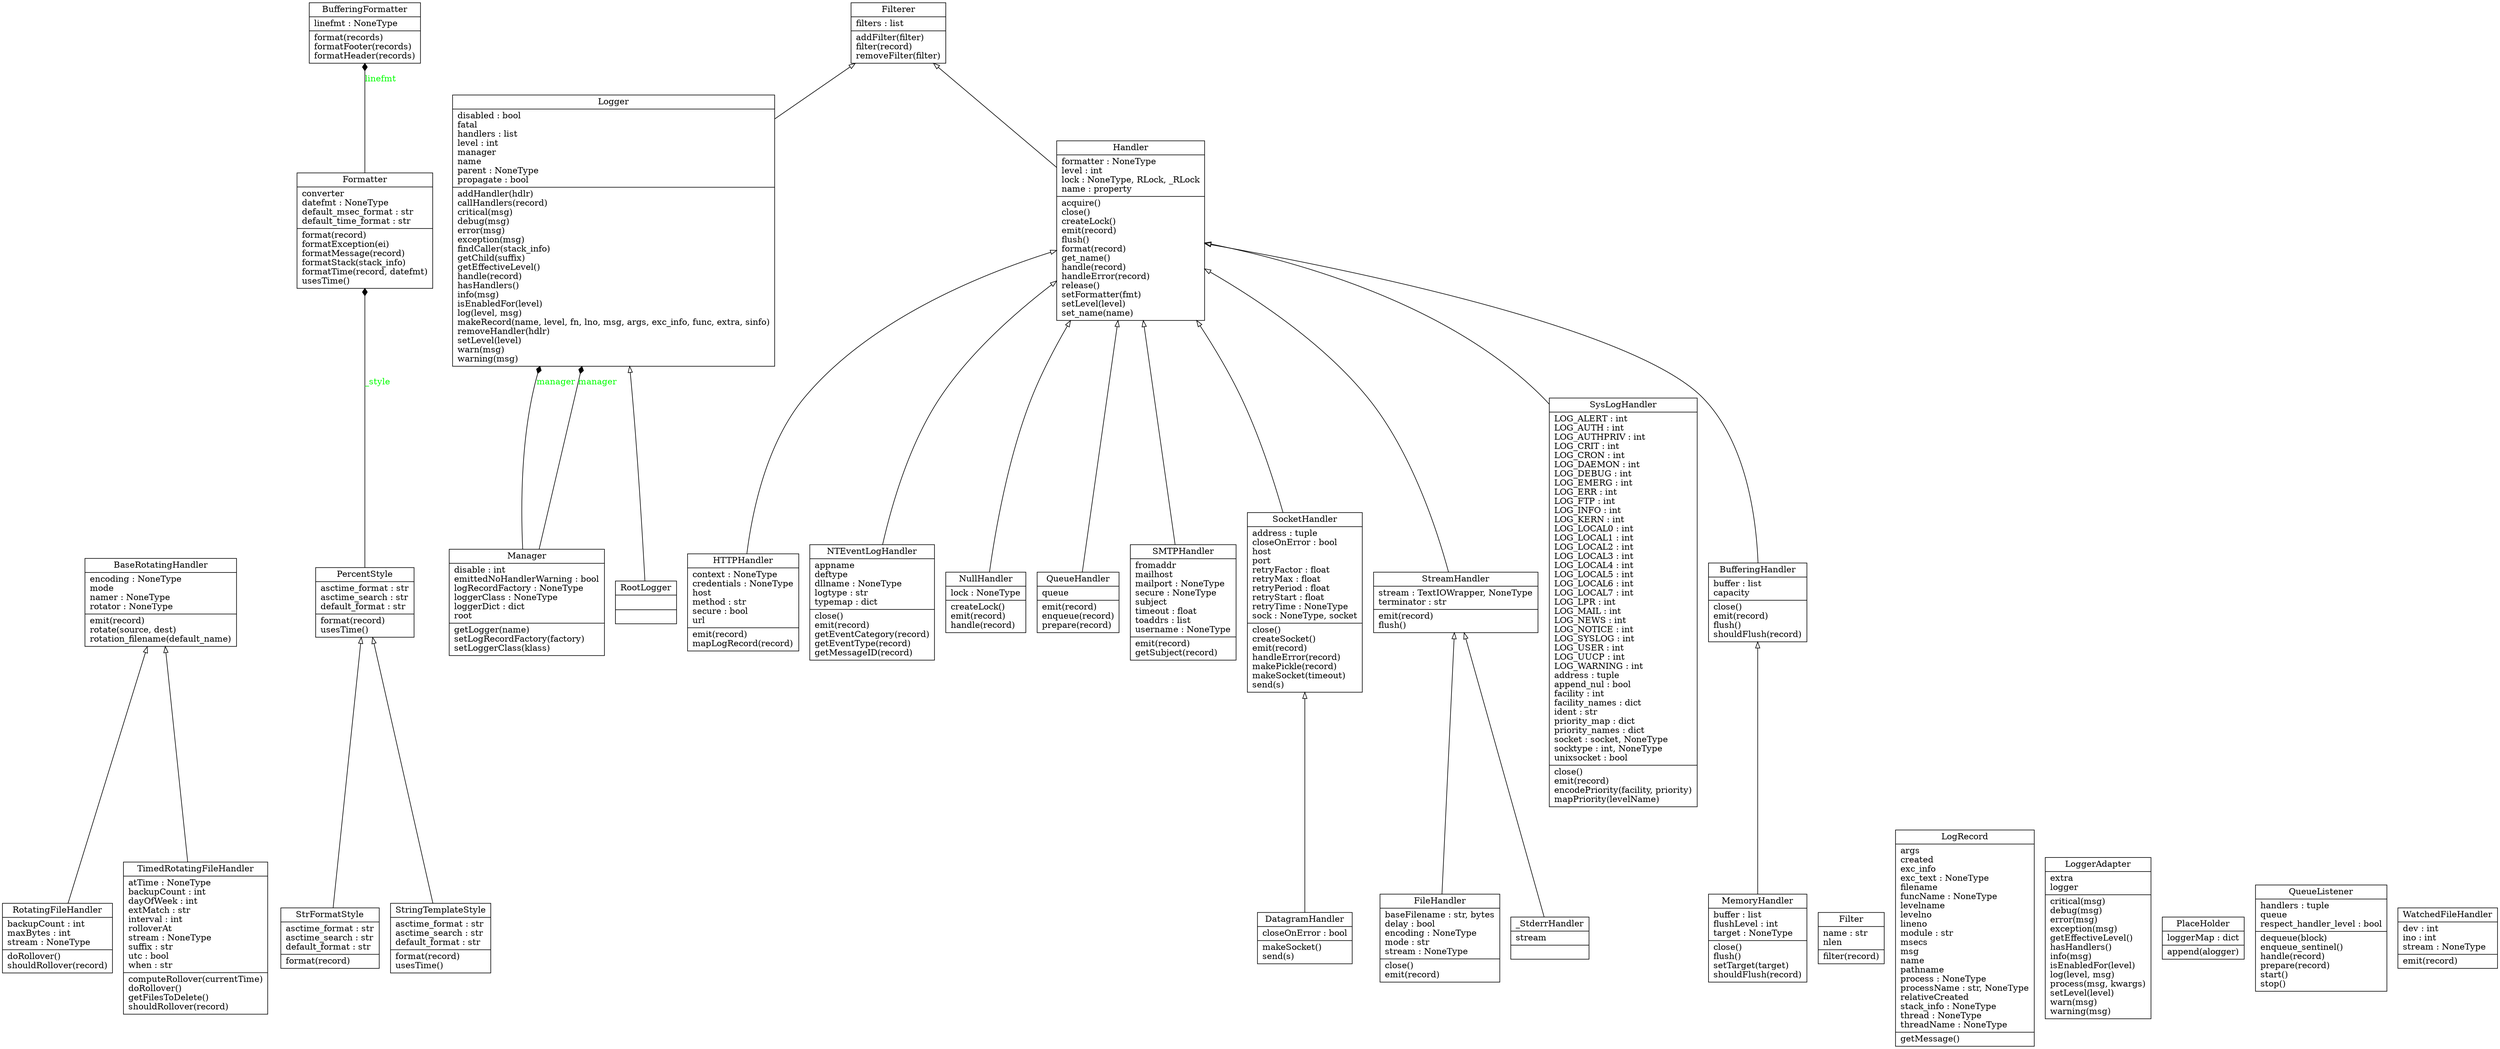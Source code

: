 digraph "classes" {
charset="utf-8"
rankdir=BT
"0" [label="{BaseRotatingHandler|encoding : NoneType\lmode\lnamer : NoneType\lrotator : NoneType\l|emit(record)\lrotate(source, dest)\lrotation_filename(default_name)\l}", shape="record"];
"1" [label="{BufferingFormatter|linefmt : NoneType\l|format(records)\lformatFooter(records)\lformatHeader(records)\l}", shape="record"];
"2" [label="{BufferingHandler|buffer : list\lcapacity\l|close()\lemit(record)\lflush()\lshouldFlush(record)\l}", shape="record"];
"3" [label="{DatagramHandler|closeOnError : bool\l|makeSocket()\lsend(s)\l}", shape="record"];
"4" [label="{FileHandler|baseFilename : str, bytes\ldelay : bool\lencoding : NoneType\lmode : str\lstream : NoneType\l|close()\lemit(record)\l}", shape="record"];
"5" [label="{Filter|name : str\lnlen\l|filter(record)\l}", shape="record"];
"6" [label="{Filterer|filters : list\l|addFilter(filter)\lfilter(record)\lremoveFilter(filter)\l}", shape="record"];
"7" [label="{Formatter|converter\ldatefmt : NoneType\ldefault_msec_format : str\ldefault_time_format : str\l|format(record)\lformatException(ei)\lformatMessage(record)\lformatStack(stack_info)\lformatTime(record, datefmt)\lusesTime()\l}", shape="record"];
"8" [label="{HTTPHandler|context : NoneType\lcredentials : NoneType\lhost\lmethod : str\lsecure : bool\lurl\l|emit(record)\lmapLogRecord(record)\l}", shape="record"];
"9" [label="{Handler|formatter : NoneType\llevel : int\llock : NoneType, RLock, _RLock\lname : property\l|acquire()\lclose()\lcreateLock()\lemit(record)\lflush()\lformat(record)\lget_name()\lhandle(record)\lhandleError(record)\lrelease()\lsetFormatter(fmt)\lsetLevel(level)\lset_name(name)\l}", shape="record"];
"10" [label="{LogRecord|args\lcreated\lexc_info\lexc_text : NoneType\lfilename\lfuncName : NoneType\llevelname\llevelno\llineno\lmodule : str\lmsecs\lmsg\lname\lpathname\lprocess : NoneType\lprocessName : str, NoneType\lrelativeCreated\lstack_info : NoneType\lthread : NoneType\lthreadName : NoneType\l|getMessage()\l}", shape="record"];
"11" [label="{Logger|disabled : bool\lfatal\lhandlers : list\llevel : int\lmanager\lname\lparent : NoneType\lpropagate : bool\l|addHandler(hdlr)\lcallHandlers(record)\lcritical(msg)\ldebug(msg)\lerror(msg)\lexception(msg)\lfindCaller(stack_info)\lgetChild(suffix)\lgetEffectiveLevel()\lhandle(record)\lhasHandlers()\linfo(msg)\lisEnabledFor(level)\llog(level, msg)\lmakeRecord(name, level, fn, lno, msg, args, exc_info, func, extra, sinfo)\lremoveHandler(hdlr)\lsetLevel(level)\lwarn(msg)\lwarning(msg)\l}", shape="record"];
"12" [label="{LoggerAdapter|extra\llogger\l|critical(msg)\ldebug(msg)\lerror(msg)\lexception(msg)\lgetEffectiveLevel()\lhasHandlers()\linfo(msg)\lisEnabledFor(level)\llog(level, msg)\lprocess(msg, kwargs)\lsetLevel(level)\lwarn(msg)\lwarning(msg)\l}", shape="record"];
"13" [label="{Manager|disable : int\lemittedNoHandlerWarning : bool\llogRecordFactory : NoneType\lloggerClass : NoneType\lloggerDict : dict\lroot\l|getLogger(name)\lsetLogRecordFactory(factory)\lsetLoggerClass(klass)\l}", shape="record"];
"14" [label="{MemoryHandler|buffer : list\lflushLevel : int\ltarget : NoneType\l|close()\lflush()\lsetTarget(target)\lshouldFlush(record)\l}", shape="record"];
"15" [label="{NTEventLogHandler|appname\ldeftype\ldllname : NoneType\llogtype : str\ltypemap : dict\l|close()\lemit(record)\lgetEventCategory(record)\lgetEventType(record)\lgetMessageID(record)\l}", shape="record"];
"16" [label="{NullHandler|lock : NoneType\l|createLock()\lemit(record)\lhandle(record)\l}", shape="record"];
"17" [label="{PercentStyle|asctime_format : str\lasctime_search : str\ldefault_format : str\l|format(record)\lusesTime()\l}", shape="record"];
"18" [label="{PlaceHolder|loggerMap : dict\l|append(alogger)\l}", shape="record"];
"19" [label="{QueueHandler|queue\l|emit(record)\lenqueue(record)\lprepare(record)\l}", shape="record"];
"20" [label="{QueueListener|handlers : tuple\lqueue\lrespect_handler_level : bool\l|dequeue(block)\lenqueue_sentinel()\lhandle(record)\lprepare(record)\lstart()\lstop()\l}", shape="record"];
"21" [label="{RootLogger|\l|}", shape="record"];
"22" [label="{RotatingFileHandler|backupCount : int\lmaxBytes : int\lstream : NoneType\l|doRollover()\lshouldRollover(record)\l}", shape="record"];
"23" [label="{SMTPHandler|fromaddr\lmailhost\lmailport : NoneType\lsecure : NoneType\lsubject\ltimeout : float\ltoaddrs : list\lusername : NoneType\l|emit(record)\lgetSubject(record)\l}", shape="record"];
"24" [label="{SocketHandler|address : tuple\lcloseOnError : bool\lhost\lport\lretryFactor : float\lretryMax : float\lretryPeriod : float\lretryStart : float\lretryTime : NoneType\lsock : NoneType, socket\l|close()\lcreateSocket()\lemit(record)\lhandleError(record)\lmakePickle(record)\lmakeSocket(timeout)\lsend(s)\l}", shape="record"];
"25" [label="{StrFormatStyle|asctime_format : str\lasctime_search : str\ldefault_format : str\l|format(record)\l}", shape="record"];
"26" [label="{StreamHandler|stream : TextIOWrapper, NoneType\lterminator : str\l|emit(record)\lflush()\l}", shape="record"];
"27" [label="{StringTemplateStyle|asctime_format : str\lasctime_search : str\ldefault_format : str\l|format(record)\lusesTime()\l}", shape="record"];
"28" [label="{SysLogHandler|LOG_ALERT : int\lLOG_AUTH : int\lLOG_AUTHPRIV : int\lLOG_CRIT : int\lLOG_CRON : int\lLOG_DAEMON : int\lLOG_DEBUG : int\lLOG_EMERG : int\lLOG_ERR : int\lLOG_FTP : int\lLOG_INFO : int\lLOG_KERN : int\lLOG_LOCAL0 : int\lLOG_LOCAL1 : int\lLOG_LOCAL2 : int\lLOG_LOCAL3 : int\lLOG_LOCAL4 : int\lLOG_LOCAL5 : int\lLOG_LOCAL6 : int\lLOG_LOCAL7 : int\lLOG_LPR : int\lLOG_MAIL : int\lLOG_NEWS : int\lLOG_NOTICE : int\lLOG_SYSLOG : int\lLOG_USER : int\lLOG_UUCP : int\lLOG_WARNING : int\laddress : tuple\lappend_nul : bool\lfacility : int\lfacility_names : dict\lident : str\lpriority_map : dict\lpriority_names : dict\lsocket : socket, NoneType\lsocktype : int, NoneType\lunixsocket : bool\l|close()\lemit(record)\lencodePriority(facility, priority)\lmapPriority(levelName)\l}", shape="record"];
"29" [label="{TimedRotatingFileHandler|atTime : NoneType\lbackupCount : int\ldayOfWeek : int\lextMatch : str\linterval : int\lrolloverAt\lstream : NoneType\lsuffix : str\lutc : bool\lwhen : str\l|computeRollover(currentTime)\ldoRollover()\lgetFilesToDelete()\lshouldRollover(record)\l}", shape="record"];
"30" [label="{WatchedFileHandler|dev : int\lino : int\lstream : NoneType\l|emit(record)\l}", shape="record"];
"31" [label="{_StderrHandler|stream\l|}", shape="record"];
"2" -> "9" [arrowhead="empty", arrowtail="none"];
"3" -> "24" [arrowhead="empty", arrowtail="none"];
"4" -> "26" [arrowhead="empty", arrowtail="none"];
"8" -> "9" [arrowhead="empty", arrowtail="none"];
"9" -> "6" [arrowhead="empty", arrowtail="none"];
"11" -> "6" [arrowhead="empty", arrowtail="none"];
"14" -> "2" [arrowhead="empty", arrowtail="none"];
"15" -> "9" [arrowhead="empty", arrowtail="none"];
"16" -> "9" [arrowhead="empty", arrowtail="none"];
"19" -> "9" [arrowhead="empty", arrowtail="none"];
"21" -> "11" [arrowhead="empty", arrowtail="none"];
"22" -> "0" [arrowhead="empty", arrowtail="none"];
"23" -> "9" [arrowhead="empty", arrowtail="none"];
"24" -> "9" [arrowhead="empty", arrowtail="none"];
"25" -> "17" [arrowhead="empty", arrowtail="none"];
"26" -> "9" [arrowhead="empty", arrowtail="none"];
"27" -> "17" [arrowhead="empty", arrowtail="none"];
"28" -> "9" [arrowhead="empty", arrowtail="none"];
"29" -> "0" [arrowhead="empty", arrowtail="none"];
"31" -> "26" [arrowhead="empty", arrowtail="none"];
"7" -> "1" [arrowhead="diamond", arrowtail="none", fontcolor="green", label="linefmt", style="solid"];
"13" -> "11" [arrowhead="diamond", arrowtail="none", fontcolor="green", label="manager", style="solid"];
"13" -> "11" [arrowhead="diamond", arrowtail="none", fontcolor="green", label="manager", style="solid"];
"17" -> "7" [arrowhead="diamond", arrowtail="none", fontcolor="green", label="_style", style="solid"];
}

